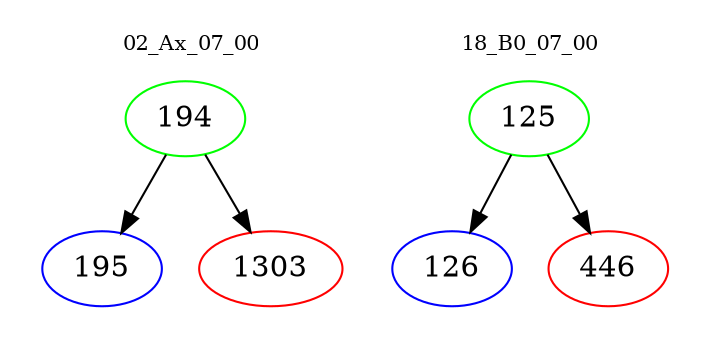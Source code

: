 digraph{
subgraph cluster_0 {
color = white
label = "02_Ax_07_00";
fontsize=10;
T0_194 [label="194", color="green"]
T0_194 -> T0_195 [color="black"]
T0_195 [label="195", color="blue"]
T0_194 -> T0_1303 [color="black"]
T0_1303 [label="1303", color="red"]
}
subgraph cluster_1 {
color = white
label = "18_B0_07_00";
fontsize=10;
T1_125 [label="125", color="green"]
T1_125 -> T1_126 [color="black"]
T1_126 [label="126", color="blue"]
T1_125 -> T1_446 [color="black"]
T1_446 [label="446", color="red"]
}
}
